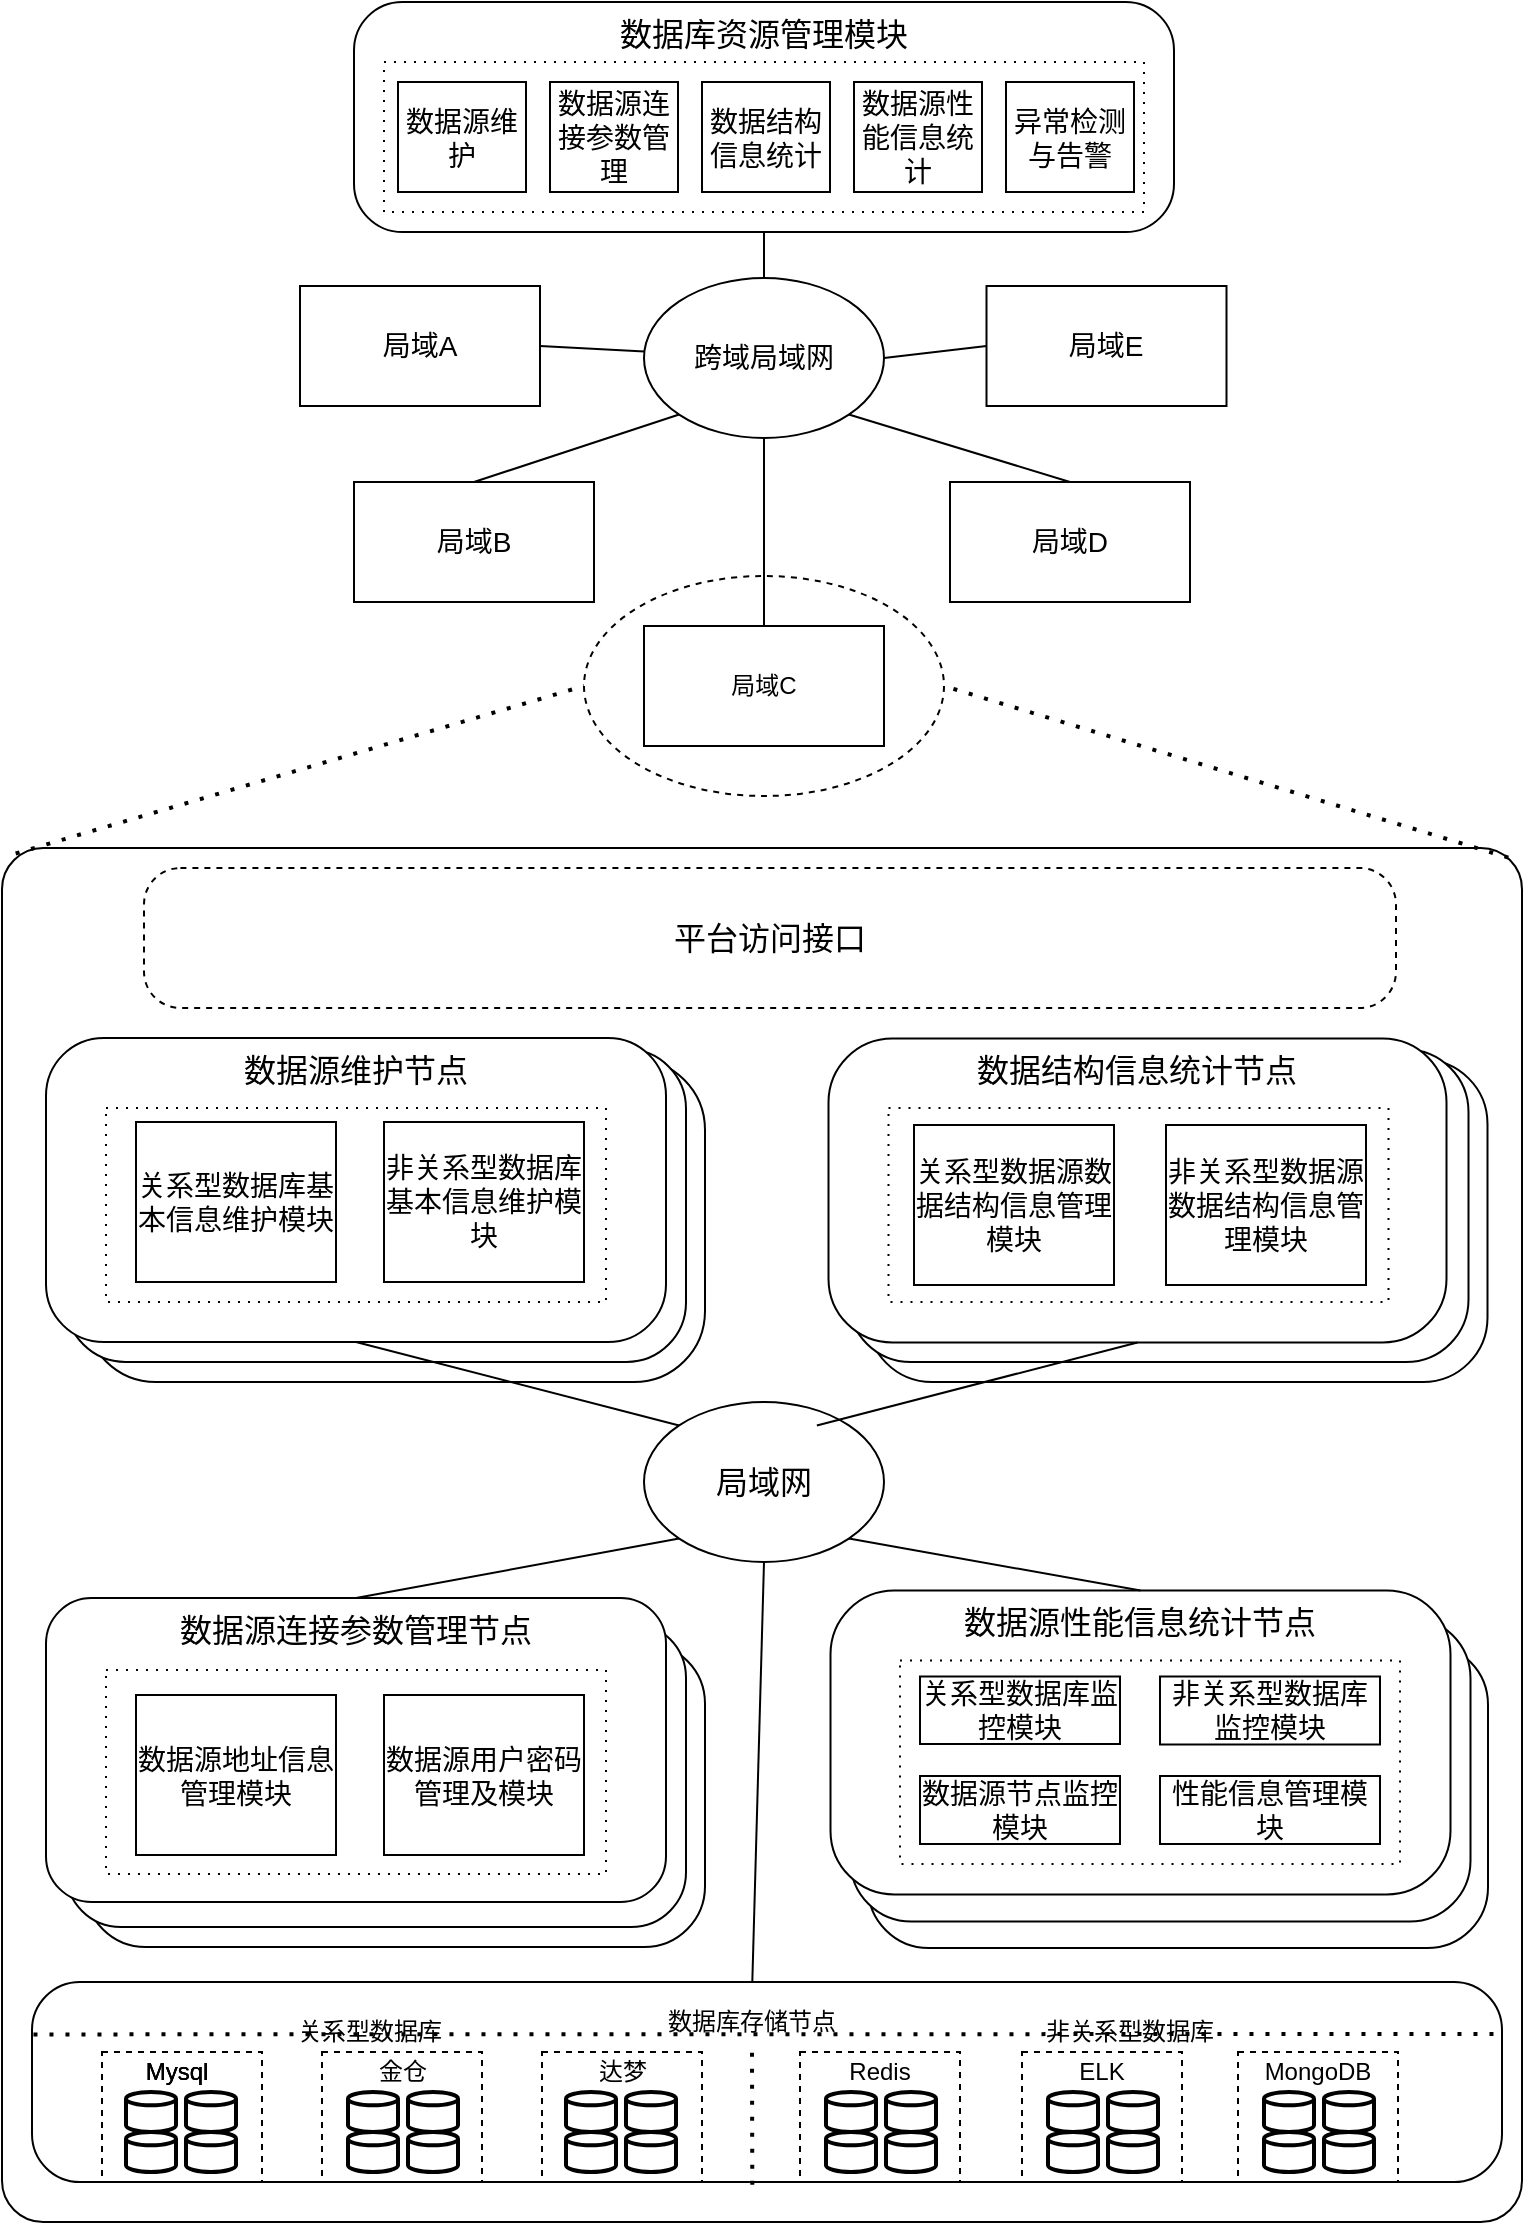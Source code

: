 <mxfile version="20.0.1" type="github">
  <diagram id="MedYQDeV-F79YKgBFQhL" name="第 1 页">
    <mxGraphModel dx="1673" dy="925" grid="1" gridSize="10" guides="1" tooltips="1" connect="1" arrows="1" fold="1" page="1" pageScale="1" pageWidth="827" pageHeight="1169" math="0" shadow="0">
      <root>
        <mxCell id="0" />
        <mxCell id="1" parent="0" />
        <mxCell id="veypy6vy9oeoimsPlL16-6" value="" style="group" vertex="1" connectable="0" parent="1">
          <mxGeometry x="33" y="20" width="760" height="1110" as="geometry" />
        </mxCell>
        <mxCell id="vhrxewNEwcAQ_lFFi1NT-26" value="" style="rounded=1;whiteSpace=wrap;html=1;fillColor=none;arcSize=3;" parent="veypy6vy9oeoimsPlL16-6" vertex="1">
          <mxGeometry y="423" width="760" height="687" as="geometry" />
        </mxCell>
        <mxCell id="vhrxewNEwcAQ_lFFi1NT-25" value="" style="ellipse;whiteSpace=wrap;html=1;dashed=1;fillColor=none;" parent="veypy6vy9oeoimsPlL16-6" vertex="1">
          <mxGeometry x="291" y="287" width="180" height="110" as="geometry" />
        </mxCell>
        <mxCell id="YRZzIZ5zAxfRdaV7xQCh-4" value="" style="rounded=1;whiteSpace=wrap;html=1;arcSize=22;" parent="veypy6vy9oeoimsPlL16-6" vertex="1">
          <mxGeometry x="41.5" y="528.5" width="310" height="161.5" as="geometry" />
        </mxCell>
        <mxCell id="YRZzIZ5zAxfRdaV7xQCh-3" value="" style="rounded=1;whiteSpace=wrap;html=1;arcSize=19;" parent="veypy6vy9oeoimsPlL16-6" vertex="1">
          <mxGeometry x="32" y="523.5" width="310" height="156.5" as="geometry" />
        </mxCell>
        <mxCell id="vhrxewNEwcAQ_lFFi1NT-3" value="&lt;span style=&quot;font-size: 16px;&quot;&gt;数据库资源管理模块&lt;/span&gt;" style="rounded=1;whiteSpace=wrap;html=1;arcSize=21;verticalAlign=top;fontSize=16;" parent="veypy6vy9oeoimsPlL16-6" vertex="1">
          <mxGeometry x="176" width="410" height="115" as="geometry" />
        </mxCell>
        <mxCell id="vhrxewNEwcAQ_lFFi1NT-12" value="跨域局域网" style="ellipse;whiteSpace=wrap;html=1;fontSize=14;" parent="veypy6vy9oeoimsPlL16-6" vertex="1">
          <mxGeometry x="321" y="138" width="120" height="80" as="geometry" />
        </mxCell>
        <mxCell id="vhrxewNEwcAQ_lFFi1NT-13" value="" style="endArrow=none;html=1;rounded=0;entryX=0.5;entryY=1;entryDx=0;entryDy=0;exitX=0.5;exitY=0;exitDx=0;exitDy=0;" parent="veypy6vy9oeoimsPlL16-6" source="vhrxewNEwcAQ_lFFi1NT-12" edge="1" target="vhrxewNEwcAQ_lFFi1NT-3">
          <mxGeometry width="50" height="50" relative="1" as="geometry">
            <mxPoint x="346" y="138" as="sourcePoint" />
            <mxPoint x="353" y="99.289" as="targetPoint" />
          </mxGeometry>
        </mxCell>
        <mxCell id="vhrxewNEwcAQ_lFFi1NT-14" value="&lt;span style=&quot;font-size: 14px;&quot;&gt;局域E&lt;/span&gt;" style="rounded=0;whiteSpace=wrap;html=1;fontSize=14;" parent="veypy6vy9oeoimsPlL16-6" vertex="1">
          <mxGeometry x="492.25" y="142" width="120" height="60" as="geometry" />
        </mxCell>
        <mxCell id="vhrxewNEwcAQ_lFFi1NT-15" value="局域A" style="rounded=0;whiteSpace=wrap;html=1;fontSize=14;" parent="veypy6vy9oeoimsPlL16-6" vertex="1">
          <mxGeometry x="149" y="142" width="120" height="60" as="geometry" />
        </mxCell>
        <mxCell id="vhrxewNEwcAQ_lFFi1NT-16" value="&lt;span style=&quot;font-size: 14px;&quot;&gt;局域B&lt;/span&gt;" style="rounded=0;whiteSpace=wrap;html=1;fontSize=14;" parent="veypy6vy9oeoimsPlL16-6" vertex="1">
          <mxGeometry x="176" y="240" width="120" height="60" as="geometry" />
        </mxCell>
        <mxCell id="vhrxewNEwcAQ_lFFi1NT-17" value="&lt;span style=&quot;font-size: 14px;&quot;&gt;局域D&lt;/span&gt;" style="rounded=0;whiteSpace=wrap;html=1;fontSize=14;" parent="veypy6vy9oeoimsPlL16-6" vertex="1">
          <mxGeometry x="474" y="240" width="120" height="60" as="geometry" />
        </mxCell>
        <mxCell id="vhrxewNEwcAQ_lFFi1NT-18" value="&lt;span style=&quot;&quot;&gt;局域C&lt;/span&gt;" style="rounded=0;whiteSpace=wrap;html=1;" parent="veypy6vy9oeoimsPlL16-6" vertex="1">
          <mxGeometry x="321" y="312" width="120" height="60" as="geometry" />
        </mxCell>
        <mxCell id="vhrxewNEwcAQ_lFFi1NT-19" value="" style="endArrow=none;html=1;rounded=0;entryX=1;entryY=0.5;entryDx=0;entryDy=0;" parent="veypy6vy9oeoimsPlL16-6" source="vhrxewNEwcAQ_lFFi1NT-12" target="vhrxewNEwcAQ_lFFi1NT-15" edge="1">
          <mxGeometry width="50" height="50" relative="1" as="geometry">
            <mxPoint x="250.289" y="260" as="sourcePoint" />
            <mxPoint x="250.289" y="210" as="targetPoint" />
          </mxGeometry>
        </mxCell>
        <mxCell id="vhrxewNEwcAQ_lFFi1NT-20" value="" style="endArrow=none;html=1;rounded=0;exitX=0.5;exitY=0;exitDx=0;exitDy=0;entryX=0;entryY=1;entryDx=0;entryDy=0;" parent="veypy6vy9oeoimsPlL16-6" source="vhrxewNEwcAQ_lFFi1NT-16" target="vhrxewNEwcAQ_lFFi1NT-12" edge="1">
          <mxGeometry width="50" height="50" relative="1" as="geometry">
            <mxPoint x="377" y="320" as="sourcePoint" />
            <mxPoint x="427" y="270" as="targetPoint" />
          </mxGeometry>
        </mxCell>
        <mxCell id="vhrxewNEwcAQ_lFFi1NT-22" value="" style="endArrow=none;html=1;rounded=0;exitX=0.5;exitY=0;exitDx=0;exitDy=0;entryX=0.5;entryY=1;entryDx=0;entryDy=0;" parent="veypy6vy9oeoimsPlL16-6" source="vhrxewNEwcAQ_lFFi1NT-18" target="vhrxewNEwcAQ_lFFi1NT-12" edge="1">
          <mxGeometry width="50" height="50" relative="1" as="geometry">
            <mxPoint x="197" y="310" as="sourcePoint" />
            <mxPoint x="348.574" y="248.284" as="targetPoint" />
          </mxGeometry>
        </mxCell>
        <mxCell id="vhrxewNEwcAQ_lFFi1NT-23" value="" style="endArrow=none;html=1;rounded=0;exitX=0.5;exitY=0;exitDx=0;exitDy=0;entryX=1;entryY=1;entryDx=0;entryDy=0;" parent="veypy6vy9oeoimsPlL16-6" source="vhrxewNEwcAQ_lFFi1NT-17" target="vhrxewNEwcAQ_lFFi1NT-12" edge="1">
          <mxGeometry width="50" height="50" relative="1" as="geometry">
            <mxPoint x="207" y="320" as="sourcePoint" />
            <mxPoint x="358.574" y="258.284" as="targetPoint" />
          </mxGeometry>
        </mxCell>
        <mxCell id="vhrxewNEwcAQ_lFFi1NT-24" value="" style="endArrow=none;html=1;rounded=0;exitX=0;exitY=0.5;exitDx=0;exitDy=0;entryX=1;entryY=0.5;entryDx=0;entryDy=0;" parent="veypy6vy9oeoimsPlL16-6" source="vhrxewNEwcAQ_lFFi1NT-14" target="vhrxewNEwcAQ_lFFi1NT-12" edge="1">
          <mxGeometry width="50" height="50" relative="1" as="geometry">
            <mxPoint x="217" y="330" as="sourcePoint" />
            <mxPoint x="368.574" y="268.284" as="targetPoint" />
          </mxGeometry>
        </mxCell>
        <mxCell id="vhrxewNEwcAQ_lFFi1NT-27" value="" style="endArrow=none;dashed=1;html=1;dashPattern=1 3;strokeWidth=2;rounded=0;entryX=0;entryY=0.5;entryDx=0;entryDy=0;exitX=0.009;exitY=0.004;exitDx=0;exitDy=0;exitPerimeter=0;" parent="veypy6vy9oeoimsPlL16-6" source="vhrxewNEwcAQ_lFFi1NT-26" target="vhrxewNEwcAQ_lFFi1NT-25" edge="1">
          <mxGeometry width="50" height="50" relative="1" as="geometry">
            <mxPoint x="77" y="580" as="sourcePoint" />
            <mxPoint x="127" y="530" as="targetPoint" />
          </mxGeometry>
        </mxCell>
        <mxCell id="vhrxewNEwcAQ_lFFi1NT-28" value="" style="endArrow=none;dashed=1;html=1;dashPattern=1 3;strokeWidth=2;rounded=0;entryX=1;entryY=0.5;entryDx=0;entryDy=0;exitX=0.991;exitY=0.007;exitDx=0;exitDy=0;exitPerimeter=0;" parent="veypy6vy9oeoimsPlL16-6" source="vhrxewNEwcAQ_lFFi1NT-26" target="vhrxewNEwcAQ_lFFi1NT-25" edge="1">
          <mxGeometry width="50" height="50" relative="1" as="geometry">
            <mxPoint x="87" y="590.0" as="sourcePoint" />
            <mxPoint x="300.46" y="420.34" as="targetPoint" />
          </mxGeometry>
        </mxCell>
        <mxCell id="vhrxewNEwcAQ_lFFi1NT-31" value="数据源维护节点" style="rounded=1;whiteSpace=wrap;html=1;arcSize=19;verticalAlign=top;fontSize=16;" parent="veypy6vy9oeoimsPlL16-6" vertex="1">
          <mxGeometry x="22" y="518" width="310" height="152" as="geometry" />
        </mxCell>
        <mxCell id="vhrxewNEwcAQ_lFFi1NT-32" value="" style="rounded=0;whiteSpace=wrap;html=1;dashed=1;dashPattern=1 4;" parent="veypy6vy9oeoimsPlL16-6" vertex="1">
          <mxGeometry x="52" y="553" width="250" height="97" as="geometry" />
        </mxCell>
        <mxCell id="vhrxewNEwcAQ_lFFi1NT-55" value="数据库资源管理平台" style="text;html=1;strokeColor=none;fillColor=none;align=center;verticalAlign=middle;whiteSpace=wrap;rounded=0;dashed=1;dashPattern=1 4;" parent="veypy6vy9oeoimsPlL16-6" vertex="1">
          <mxGeometry x="471" y="509.5" width="170" height="30" as="geometry" />
        </mxCell>
        <mxCell id="vhrxewNEwcAQ_lFFi1NT-73" value="局域网" style="ellipse;whiteSpace=wrap;html=1;fontSize=16;" parent="veypy6vy9oeoimsPlL16-6" vertex="1">
          <mxGeometry x="321" y="700" width="120" height="80" as="geometry" />
        </mxCell>
        <mxCell id="vhrxewNEwcAQ_lFFi1NT-86" value="" style="endArrow=none;html=1;rounded=0;entryX=0.5;entryY=1;entryDx=0;entryDy=0;exitX=0;exitY=0;exitDx=0;exitDy=0;" parent="veypy6vy9oeoimsPlL16-6" source="vhrxewNEwcAQ_lFFi1NT-73" target="vhrxewNEwcAQ_lFFi1NT-31" edge="1">
          <mxGeometry width="50" height="50" relative="1" as="geometry">
            <mxPoint x="247" y="803" as="sourcePoint" />
            <mxPoint x="297" y="753" as="targetPoint" />
          </mxGeometry>
        </mxCell>
        <mxCell id="vhrxewNEwcAQ_lFFi1NT-91" value="" style="rounded=1;whiteSpace=wrap;html=1;arcSize=24;" parent="veypy6vy9oeoimsPlL16-6" vertex="1">
          <mxGeometry x="15" y="990" width="735" height="100" as="geometry" />
        </mxCell>
        <mxCell id="vhrxewNEwcAQ_lFFi1NT-92" value="数据库存储节点" style="text;html=1;strokeColor=none;fillColor=none;align=center;verticalAlign=middle;whiteSpace=wrap;rounded=0;dashed=1;dashPattern=1 4;" parent="veypy6vy9oeoimsPlL16-6" vertex="1">
          <mxGeometry x="290" y="995" width="170" height="30" as="geometry" />
        </mxCell>
        <mxCell id="vhrxewNEwcAQ_lFFi1NT-93" value="" style="endArrow=none;html=1;rounded=0;entryX=0.5;entryY=1;entryDx=0;entryDy=0;exitX=0.49;exitY=0.002;exitDx=0;exitDy=0;exitPerimeter=0;" parent="veypy6vy9oeoimsPlL16-6" source="vhrxewNEwcAQ_lFFi1NT-91" target="vhrxewNEwcAQ_lFFi1NT-73" edge="1">
          <mxGeometry width="50" height="50" relative="1" as="geometry">
            <mxPoint x="187.0" y="865" as="sourcePoint" />
            <mxPoint x="348.574" y="816.284" as="targetPoint" />
          </mxGeometry>
        </mxCell>
        <mxCell id="vhrxewNEwcAQ_lFFi1NT-94" value="" style="endArrow=none;dashed=1;html=1;dashPattern=1 3;strokeWidth=2;rounded=0;entryX=0.5;entryY=1;entryDx=0;entryDy=0;exitX=0.49;exitY=1.014;exitDx=0;exitDy=0;exitPerimeter=0;" parent="veypy6vy9oeoimsPlL16-6" source="vhrxewNEwcAQ_lFFi1NT-91" target="vhrxewNEwcAQ_lFFi1NT-92" edge="1">
          <mxGeometry width="50" height="50" relative="1" as="geometry">
            <mxPoint x="350" y="1085" as="sourcePoint" />
            <mxPoint x="400" y="1035" as="targetPoint" />
          </mxGeometry>
        </mxCell>
        <mxCell id="vhrxewNEwcAQ_lFFi1NT-95" value="" style="endArrow=none;dashed=1;html=1;dashPattern=1 3;strokeWidth=2;rounded=0;entryX=1;entryY=0.5;entryDx=0;entryDy=0;exitX=0.001;exitY=0.352;exitDx=0;exitDy=0;exitPerimeter=0;" parent="veypy6vy9oeoimsPlL16-6" edge="1">
          <mxGeometry width="50" height="50" relative="1" as="geometry">
            <mxPoint x="15.735" y="1016.2" as="sourcePoint" />
            <mxPoint x="750" y="1016" as="targetPoint" />
          </mxGeometry>
        </mxCell>
        <mxCell id="vhrxewNEwcAQ_lFFi1NT-96" value="关系型数据库" style="text;html=1;strokeColor=none;fillColor=none;align=center;verticalAlign=middle;whiteSpace=wrap;rounded=0;dashed=1;dashPattern=1 4;" parent="veypy6vy9oeoimsPlL16-6" vertex="1">
          <mxGeometry x="99" y="1000" width="170" height="30" as="geometry" />
        </mxCell>
        <mxCell id="vhrxewNEwcAQ_lFFi1NT-97" value="非关系型数据库" style="text;html=1;strokeColor=none;fillColor=none;align=center;verticalAlign=middle;whiteSpace=wrap;rounded=0;dashed=1;dashPattern=1 4;" parent="veypy6vy9oeoimsPlL16-6" vertex="1">
          <mxGeometry x="479" y="1000" width="170" height="30" as="geometry" />
        </mxCell>
        <mxCell id="vhrxewNEwcAQ_lFFi1NT-102" value="" style="rounded=0;whiteSpace=wrap;html=1;fillColor=none;dashed=1;" parent="veypy6vy9oeoimsPlL16-6" vertex="1">
          <mxGeometry x="50" y="1025" width="80" height="65" as="geometry" />
        </mxCell>
        <mxCell id="vhrxewNEwcAQ_lFFi1NT-98" value="" style="strokeWidth=2;html=1;shape=mxgraph.flowchart.database;whiteSpace=wrap;fillColor=none;" parent="veypy6vy9oeoimsPlL16-6" vertex="1">
          <mxGeometry x="62" y="1045" width="25" height="20" as="geometry" />
        </mxCell>
        <mxCell id="vhrxewNEwcAQ_lFFi1NT-99" value="" style="strokeWidth=2;html=1;shape=mxgraph.flowchart.database;whiteSpace=wrap;fillColor=none;" parent="veypy6vy9oeoimsPlL16-6" vertex="1">
          <mxGeometry x="62" y="1065" width="25" height="20" as="geometry" />
        </mxCell>
        <mxCell id="vhrxewNEwcAQ_lFFi1NT-100" value="" style="strokeWidth=2;html=1;shape=mxgraph.flowchart.database;whiteSpace=wrap;fillColor=none;" parent="veypy6vy9oeoimsPlL16-6" vertex="1">
          <mxGeometry x="92" y="1045" width="25" height="20" as="geometry" />
        </mxCell>
        <mxCell id="vhrxewNEwcAQ_lFFi1NT-101" value="" style="strokeWidth=2;html=1;shape=mxgraph.flowchart.database;whiteSpace=wrap;fillColor=none;" parent="veypy6vy9oeoimsPlL16-6" vertex="1">
          <mxGeometry x="92" y="1065" width="25" height="20" as="geometry" />
        </mxCell>
        <mxCell id="vhrxewNEwcAQ_lFFi1NT-103" value="" style="rounded=0;whiteSpace=wrap;html=1;fillColor=none;dashed=1;" parent="veypy6vy9oeoimsPlL16-6" vertex="1">
          <mxGeometry x="160" y="1025" width="80" height="65" as="geometry" />
        </mxCell>
        <mxCell id="vhrxewNEwcAQ_lFFi1NT-104" value="" style="rounded=0;whiteSpace=wrap;html=1;fillColor=none;dashed=1;" parent="veypy6vy9oeoimsPlL16-6" vertex="1">
          <mxGeometry x="270" y="1025" width="80" height="65" as="geometry" />
        </mxCell>
        <mxCell id="vhrxewNEwcAQ_lFFi1NT-113" value="" style="strokeWidth=2;html=1;shape=mxgraph.flowchart.database;whiteSpace=wrap;fillColor=none;" parent="veypy6vy9oeoimsPlL16-6" vertex="1">
          <mxGeometry x="173" y="1045" width="25" height="20" as="geometry" />
        </mxCell>
        <mxCell id="vhrxewNEwcAQ_lFFi1NT-114" value="" style="strokeWidth=2;html=1;shape=mxgraph.flowchart.database;whiteSpace=wrap;fillColor=none;" parent="veypy6vy9oeoimsPlL16-6" vertex="1">
          <mxGeometry x="173" y="1065" width="25" height="20" as="geometry" />
        </mxCell>
        <mxCell id="vhrxewNEwcAQ_lFFi1NT-115" value="" style="strokeWidth=2;html=1;shape=mxgraph.flowchart.database;whiteSpace=wrap;fillColor=none;" parent="veypy6vy9oeoimsPlL16-6" vertex="1">
          <mxGeometry x="203" y="1045" width="25" height="20" as="geometry" />
        </mxCell>
        <mxCell id="vhrxewNEwcAQ_lFFi1NT-116" value="" style="strokeWidth=2;html=1;shape=mxgraph.flowchart.database;whiteSpace=wrap;fillColor=none;" parent="veypy6vy9oeoimsPlL16-6" vertex="1">
          <mxGeometry x="203" y="1065" width="25" height="20" as="geometry" />
        </mxCell>
        <mxCell id="vhrxewNEwcAQ_lFFi1NT-117" value="" style="strokeWidth=2;html=1;shape=mxgraph.flowchart.database;whiteSpace=wrap;fillColor=none;" parent="veypy6vy9oeoimsPlL16-6" vertex="1">
          <mxGeometry x="282" y="1045" width="25" height="20" as="geometry" />
        </mxCell>
        <mxCell id="vhrxewNEwcAQ_lFFi1NT-118" value="" style="strokeWidth=2;html=1;shape=mxgraph.flowchart.database;whiteSpace=wrap;fillColor=none;" parent="veypy6vy9oeoimsPlL16-6" vertex="1">
          <mxGeometry x="282" y="1065" width="25" height="20" as="geometry" />
        </mxCell>
        <mxCell id="vhrxewNEwcAQ_lFFi1NT-119" value="" style="strokeWidth=2;html=1;shape=mxgraph.flowchart.database;whiteSpace=wrap;fillColor=none;" parent="veypy6vy9oeoimsPlL16-6" vertex="1">
          <mxGeometry x="312" y="1045" width="25" height="20" as="geometry" />
        </mxCell>
        <mxCell id="vhrxewNEwcAQ_lFFi1NT-120" value="" style="strokeWidth=2;html=1;shape=mxgraph.flowchart.database;whiteSpace=wrap;fillColor=none;" parent="veypy6vy9oeoimsPlL16-6" vertex="1">
          <mxGeometry x="312" y="1065" width="25" height="20" as="geometry" />
        </mxCell>
        <mxCell id="vhrxewNEwcAQ_lFFi1NT-124" value="Mysql" style="text;html=1;strokeColor=none;fillColor=none;align=center;verticalAlign=middle;whiteSpace=wrap;rounded=0;dashed=1;dashPattern=1 4;" parent="veypy6vy9oeoimsPlL16-6" vertex="1">
          <mxGeometry x="60" y="1025" width="55" height="20" as="geometry" />
        </mxCell>
        <mxCell id="vhrxewNEwcAQ_lFFi1NT-125" value="金仓" style="text;html=1;strokeColor=none;fillColor=none;align=center;verticalAlign=middle;whiteSpace=wrap;rounded=0;dashed=1;dashPattern=1 4;" parent="veypy6vy9oeoimsPlL16-6" vertex="1">
          <mxGeometry x="173" y="1025" width="55" height="20" as="geometry" />
        </mxCell>
        <mxCell id="vhrxewNEwcAQ_lFFi1NT-126" value="达梦" style="text;html=1;strokeColor=none;fillColor=none;align=center;verticalAlign=middle;whiteSpace=wrap;rounded=0;dashed=1;dashPattern=1 4;" parent="veypy6vy9oeoimsPlL16-6" vertex="1">
          <mxGeometry x="282.5" y="1025" width="55" height="20" as="geometry" />
        </mxCell>
        <mxCell id="vhrxewNEwcAQ_lFFi1NT-128" value="" style="rounded=0;whiteSpace=wrap;html=1;fillColor=none;dashed=1;" parent="veypy6vy9oeoimsPlL16-6" vertex="1">
          <mxGeometry x="50" y="1025" width="80" height="65" as="geometry" />
        </mxCell>
        <mxCell id="vhrxewNEwcAQ_lFFi1NT-131" value="Mysql" style="text;html=1;strokeColor=none;fillColor=none;align=center;verticalAlign=middle;whiteSpace=wrap;rounded=0;dashed=1;dashPattern=1 4;" parent="veypy6vy9oeoimsPlL16-6" vertex="1">
          <mxGeometry x="60" y="1025" width="55" height="20" as="geometry" />
        </mxCell>
        <mxCell id="vhrxewNEwcAQ_lFFi1NT-129" value="Mysql" style="text;html=1;strokeColor=none;fillColor=none;align=center;verticalAlign=middle;whiteSpace=wrap;rounded=0;dashed=1;dashPattern=1 4;" parent="veypy6vy9oeoimsPlL16-6" vertex="1">
          <mxGeometry x="60" y="1025" width="55" height="20" as="geometry" />
        </mxCell>
        <mxCell id="vhrxewNEwcAQ_lFFi1NT-171" value="" style="rounded=0;whiteSpace=wrap;html=1;fillColor=none;dashed=1;" parent="veypy6vy9oeoimsPlL16-6" vertex="1">
          <mxGeometry x="270" y="1025" width="80" height="65" as="geometry" />
        </mxCell>
        <mxCell id="vhrxewNEwcAQ_lFFi1NT-173" value="" style="rounded=0;whiteSpace=wrap;html=1;fillColor=none;dashed=1;" parent="veypy6vy9oeoimsPlL16-6" vertex="1">
          <mxGeometry x="399" y="1025" width="80" height="65" as="geometry" />
        </mxCell>
        <mxCell id="vhrxewNEwcAQ_lFFi1NT-174" value="" style="strokeWidth=2;html=1;shape=mxgraph.flowchart.database;whiteSpace=wrap;fillColor=none;" parent="veypy6vy9oeoimsPlL16-6" vertex="1">
          <mxGeometry x="412" y="1045" width="25" height="20" as="geometry" />
        </mxCell>
        <mxCell id="vhrxewNEwcAQ_lFFi1NT-175" value="" style="strokeWidth=2;html=1;shape=mxgraph.flowchart.database;whiteSpace=wrap;fillColor=none;" parent="veypy6vy9oeoimsPlL16-6" vertex="1">
          <mxGeometry x="412" y="1065" width="25" height="20" as="geometry" />
        </mxCell>
        <mxCell id="vhrxewNEwcAQ_lFFi1NT-176" value="" style="strokeWidth=2;html=1;shape=mxgraph.flowchart.database;whiteSpace=wrap;fillColor=none;" parent="veypy6vy9oeoimsPlL16-6" vertex="1">
          <mxGeometry x="442" y="1045" width="25" height="20" as="geometry" />
        </mxCell>
        <mxCell id="vhrxewNEwcAQ_lFFi1NT-177" value="" style="strokeWidth=2;html=1;shape=mxgraph.flowchart.database;whiteSpace=wrap;fillColor=none;" parent="veypy6vy9oeoimsPlL16-6" vertex="1">
          <mxGeometry x="442" y="1065" width="25" height="20" as="geometry" />
        </mxCell>
        <mxCell id="vhrxewNEwcAQ_lFFi1NT-178" value="" style="rounded=0;whiteSpace=wrap;html=1;fillColor=none;dashed=1;" parent="veypy6vy9oeoimsPlL16-6" vertex="1">
          <mxGeometry x="510" y="1025" width="80" height="65" as="geometry" />
        </mxCell>
        <mxCell id="vhrxewNEwcAQ_lFFi1NT-179" value="" style="strokeWidth=2;html=1;shape=mxgraph.flowchart.database;whiteSpace=wrap;fillColor=none;" parent="veypy6vy9oeoimsPlL16-6" vertex="1">
          <mxGeometry x="523" y="1045" width="25" height="20" as="geometry" />
        </mxCell>
        <mxCell id="vhrxewNEwcAQ_lFFi1NT-180" value="" style="strokeWidth=2;html=1;shape=mxgraph.flowchart.database;whiteSpace=wrap;fillColor=none;" parent="veypy6vy9oeoimsPlL16-6" vertex="1">
          <mxGeometry x="523" y="1065" width="25" height="20" as="geometry" />
        </mxCell>
        <mxCell id="vhrxewNEwcAQ_lFFi1NT-181" value="" style="strokeWidth=2;html=1;shape=mxgraph.flowchart.database;whiteSpace=wrap;fillColor=none;" parent="veypy6vy9oeoimsPlL16-6" vertex="1">
          <mxGeometry x="553" y="1045" width="25" height="20" as="geometry" />
        </mxCell>
        <mxCell id="vhrxewNEwcAQ_lFFi1NT-182" value="" style="strokeWidth=2;html=1;shape=mxgraph.flowchart.database;whiteSpace=wrap;fillColor=none;" parent="veypy6vy9oeoimsPlL16-6" vertex="1">
          <mxGeometry x="553" y="1065" width="25" height="20" as="geometry" />
        </mxCell>
        <mxCell id="vhrxewNEwcAQ_lFFi1NT-183" value="" style="rounded=0;whiteSpace=wrap;html=1;fillColor=none;dashed=1;" parent="veypy6vy9oeoimsPlL16-6" vertex="1">
          <mxGeometry x="618" y="1025" width="80" height="65" as="geometry" />
        </mxCell>
        <mxCell id="vhrxewNEwcAQ_lFFi1NT-184" value="" style="strokeWidth=2;html=1;shape=mxgraph.flowchart.database;whiteSpace=wrap;fillColor=none;" parent="veypy6vy9oeoimsPlL16-6" vertex="1">
          <mxGeometry x="631" y="1045" width="25" height="20" as="geometry" />
        </mxCell>
        <mxCell id="vhrxewNEwcAQ_lFFi1NT-185" value="" style="strokeWidth=2;html=1;shape=mxgraph.flowchart.database;whiteSpace=wrap;fillColor=none;" parent="veypy6vy9oeoimsPlL16-6" vertex="1">
          <mxGeometry x="631" y="1065" width="25" height="20" as="geometry" />
        </mxCell>
        <mxCell id="vhrxewNEwcAQ_lFFi1NT-186" value="" style="strokeWidth=2;html=1;shape=mxgraph.flowchart.database;whiteSpace=wrap;fillColor=none;" parent="veypy6vy9oeoimsPlL16-6" vertex="1">
          <mxGeometry x="661" y="1045" width="25" height="20" as="geometry" />
        </mxCell>
        <mxCell id="vhrxewNEwcAQ_lFFi1NT-187" value="" style="strokeWidth=2;html=1;shape=mxgraph.flowchart.database;whiteSpace=wrap;fillColor=none;" parent="veypy6vy9oeoimsPlL16-6" vertex="1">
          <mxGeometry x="661" y="1065" width="25" height="20" as="geometry" />
        </mxCell>
        <mxCell id="vhrxewNEwcAQ_lFFi1NT-188" value="Redis" style="text;html=1;strokeColor=none;fillColor=none;align=center;verticalAlign=middle;whiteSpace=wrap;rounded=0;dashed=1;dashPattern=1 4;" parent="veypy6vy9oeoimsPlL16-6" vertex="1">
          <mxGeometry x="394" y="1025" width="90" height="20" as="geometry" />
        </mxCell>
        <mxCell id="vhrxewNEwcAQ_lFFi1NT-189" value="ELK" style="text;html=1;strokeColor=none;fillColor=none;align=center;verticalAlign=middle;whiteSpace=wrap;rounded=0;dashed=1;dashPattern=1 4;" parent="veypy6vy9oeoimsPlL16-6" vertex="1">
          <mxGeometry x="505" y="1025" width="90" height="20" as="geometry" />
        </mxCell>
        <mxCell id="vhrxewNEwcAQ_lFFi1NT-190" value="MongoDB" style="text;html=1;strokeColor=none;fillColor=none;align=center;verticalAlign=middle;whiteSpace=wrap;rounded=0;dashed=1;dashPattern=1 4;" parent="veypy6vy9oeoimsPlL16-6" vertex="1">
          <mxGeometry x="613" y="1025" width="90" height="20" as="geometry" />
        </mxCell>
        <mxCell id="YRZzIZ5zAxfRdaV7xQCh-5" value="" style="rounded=1;whiteSpace=wrap;html=1;arcSize=20;" parent="veypy6vy9oeoimsPlL16-6" vertex="1">
          <mxGeometry x="432.75" y="528.75" width="310" height="161.25" as="geometry" />
        </mxCell>
        <mxCell id="YRZzIZ5zAxfRdaV7xQCh-6" value="" style="rounded=1;whiteSpace=wrap;html=1;arcSize=20;" parent="veypy6vy9oeoimsPlL16-6" vertex="1">
          <mxGeometry x="423.25" y="523.75" width="310" height="156.25" as="geometry" />
        </mxCell>
        <mxCell id="YRZzIZ5zAxfRdaV7xQCh-7" value="数据结构信息统计节点" style="rounded=1;whiteSpace=wrap;html=1;arcSize=21;verticalAlign=top;fontSize=16;" parent="veypy6vy9oeoimsPlL16-6" vertex="1">
          <mxGeometry x="413.25" y="518.25" width="309" height="152" as="geometry" />
        </mxCell>
        <mxCell id="YRZzIZ5zAxfRdaV7xQCh-8" value="" style="rounded=0;whiteSpace=wrap;html=1;dashed=1;dashPattern=1 4;" parent="veypy6vy9oeoimsPlL16-6" vertex="1">
          <mxGeometry x="443.25" y="553" width="250" height="97" as="geometry" />
        </mxCell>
        <mxCell id="YRZzIZ5zAxfRdaV7xQCh-12" value="关系型数据源数据结构信息管理模块" style="rounded=0;whiteSpace=wrap;html=1;fontSize=14;" parent="veypy6vy9oeoimsPlL16-6" vertex="1">
          <mxGeometry x="456" y="561.5" width="100" height="80" as="geometry" />
        </mxCell>
        <mxCell id="YRZzIZ5zAxfRdaV7xQCh-13" value="非关系型数据源数据结构信息管理模块" style="rounded=0;whiteSpace=wrap;html=1;fontSize=14;" parent="veypy6vy9oeoimsPlL16-6" vertex="1">
          <mxGeometry x="582" y="561.5" width="100" height="80" as="geometry" />
        </mxCell>
        <mxCell id="YRZzIZ5zAxfRdaV7xQCh-15" value="" style="rounded=1;whiteSpace=wrap;html=1;arcSize=20;" parent="veypy6vy9oeoimsPlL16-6" vertex="1">
          <mxGeometry x="41.5" y="820.5" width="310" height="152" as="geometry" />
        </mxCell>
        <mxCell id="YRZzIZ5zAxfRdaV7xQCh-16" value="" style="rounded=1;whiteSpace=wrap;html=1;arcSize=18;" parent="veypy6vy9oeoimsPlL16-6" vertex="1">
          <mxGeometry x="32" y="810.5" width="310" height="152" as="geometry" />
        </mxCell>
        <mxCell id="YRZzIZ5zAxfRdaV7xQCh-17" value="数据源连接参数管理节点" style="rounded=1;whiteSpace=wrap;html=1;arcSize=15;verticalAlign=top;fontSize=16;" parent="veypy6vy9oeoimsPlL16-6" vertex="1">
          <mxGeometry x="22" y="798" width="310" height="152" as="geometry" />
        </mxCell>
        <mxCell id="YRZzIZ5zAxfRdaV7xQCh-18" value="" style="rounded=0;whiteSpace=wrap;html=1;dashed=1;dashPattern=1 4;" parent="veypy6vy9oeoimsPlL16-6" vertex="1">
          <mxGeometry x="52" y="834" width="250" height="102" as="geometry" />
        </mxCell>
        <mxCell id="YRZzIZ5zAxfRdaV7xQCh-24" value="数据源地址信息管理模块" style="rounded=0;whiteSpace=wrap;html=1;fontSize=14;" parent="veypy6vy9oeoimsPlL16-6" vertex="1">
          <mxGeometry x="67" y="846.5" width="100" height="80" as="geometry" />
        </mxCell>
        <mxCell id="YRZzIZ5zAxfRdaV7xQCh-25" value="" style="rounded=1;whiteSpace=wrap;html=1;arcSize=20;" parent="veypy6vy9oeoimsPlL16-6" vertex="1">
          <mxGeometry x="433" y="821" width="310" height="152" as="geometry" />
        </mxCell>
        <mxCell id="YRZzIZ5zAxfRdaV7xQCh-26" value="" style="rounded=1;whiteSpace=wrap;html=1;arcSize=20;" parent="veypy6vy9oeoimsPlL16-6" vertex="1">
          <mxGeometry x="424.25" y="807.75" width="310" height="152" as="geometry" />
        </mxCell>
        <mxCell id="YRZzIZ5zAxfRdaV7xQCh-27" value="数据源性能信息统计节点" style="rounded=1;whiteSpace=wrap;html=1;arcSize=21;verticalAlign=top;fontSize=16;" parent="veypy6vy9oeoimsPlL16-6" vertex="1">
          <mxGeometry x="414.25" y="794.25" width="310" height="152" as="geometry" />
        </mxCell>
        <mxCell id="YRZzIZ5zAxfRdaV7xQCh-28" value="" style="rounded=0;whiteSpace=wrap;html=1;dashed=1;dashPattern=1 4;" parent="veypy6vy9oeoimsPlL16-6" vertex="1">
          <mxGeometry x="449" y="829.25" width="250" height="101.75" as="geometry" />
        </mxCell>
        <mxCell id="YRZzIZ5zAxfRdaV7xQCh-34" value="非关系型数据库监控模块" style="rounded=0;whiteSpace=wrap;html=1;fontSize=14;" parent="veypy6vy9oeoimsPlL16-6" vertex="1">
          <mxGeometry x="579" y="837.25" width="110" height="34" as="geometry" />
        </mxCell>
        <mxCell id="YRZzIZ5zAxfRdaV7xQCh-35" value="数据源用户密码管理及模块" style="rounded=0;whiteSpace=wrap;html=1;fontSize=14;" parent="veypy6vy9oeoimsPlL16-6" vertex="1">
          <mxGeometry x="191" y="846.5" width="100" height="80" as="geometry" />
        </mxCell>
        <mxCell id="YRZzIZ5zAxfRdaV7xQCh-36" value="关系型数据库监控模块" style="rounded=0;whiteSpace=wrap;html=1;fontSize=14;" parent="veypy6vy9oeoimsPlL16-6" vertex="1">
          <mxGeometry x="459" y="837.25" width="100" height="33.75" as="geometry" />
        </mxCell>
        <mxCell id="YRZzIZ5zAxfRdaV7xQCh-37" value="数据源节点监控模块" style="rounded=0;whiteSpace=wrap;html=1;fontSize=14;" parent="veypy6vy9oeoimsPlL16-6" vertex="1">
          <mxGeometry x="459" y="887" width="100" height="34" as="geometry" />
        </mxCell>
        <mxCell id="YRZzIZ5zAxfRdaV7xQCh-38" value="性能信息管理模块" style="rounded=0;whiteSpace=wrap;html=1;fontSize=14;" parent="veypy6vy9oeoimsPlL16-6" vertex="1">
          <mxGeometry x="579" y="887" width="110" height="34" as="geometry" />
        </mxCell>
        <mxCell id="YRZzIZ5zAxfRdaV7xQCh-39" value="" style="endArrow=none;html=1;rounded=0;entryX=0.5;entryY=1;entryDx=0;entryDy=0;exitX=1;exitY=0;exitDx=0;exitDy=0;" parent="veypy6vy9oeoimsPlL16-6" target="YRZzIZ5zAxfRdaV7xQCh-7" edge="1">
          <mxGeometry width="50" height="50" relative="1" as="geometry">
            <mxPoint x="407.426" y="711.716" as="sourcePoint" />
            <mxPoint x="221" y="763" as="targetPoint" />
          </mxGeometry>
        </mxCell>
        <mxCell id="YRZzIZ5zAxfRdaV7xQCh-40" value="" style="endArrow=none;html=1;rounded=0;entryX=0;entryY=1;entryDx=0;entryDy=0;exitX=0.5;exitY=0;exitDx=0;exitDy=0;" parent="veypy6vy9oeoimsPlL16-6" source="YRZzIZ5zAxfRdaV7xQCh-17" target="vhrxewNEwcAQ_lFFi1NT-73" edge="1">
          <mxGeometry width="50" height="50" relative="1" as="geometry">
            <mxPoint x="177" y="843" as="sourcePoint" />
            <mxPoint x="267" y="783" as="targetPoint" />
          </mxGeometry>
        </mxCell>
        <mxCell id="YRZzIZ5zAxfRdaV7xQCh-41" value="" style="endArrow=none;html=1;rounded=0;entryX=0.5;entryY=0;entryDx=0;entryDy=0;exitX=1;exitY=1;exitDx=0;exitDy=0;" parent="veypy6vy9oeoimsPlL16-6" source="vhrxewNEwcAQ_lFFi1NT-73" target="YRZzIZ5zAxfRdaV7xQCh-27" edge="1">
          <mxGeometry width="50" height="50" relative="1" as="geometry">
            <mxPoint x="517" y="813" as="sourcePoint" />
            <mxPoint x="577.25" y="843.25" as="targetPoint" />
          </mxGeometry>
        </mxCell>
        <mxCell id="HeJ0FcstIRiFT0lCWAyd-1" value="关系型数据库基本信息维护模块" style="rounded=0;whiteSpace=wrap;html=1;fontSize=14;" parent="veypy6vy9oeoimsPlL16-6" vertex="1">
          <mxGeometry x="67" y="560" width="100" height="80" as="geometry" />
        </mxCell>
        <mxCell id="HeJ0FcstIRiFT0lCWAyd-2" value="非关系型数据库基本信息维护模块" style="rounded=0;whiteSpace=wrap;html=1;fontSize=14;" parent="veypy6vy9oeoimsPlL16-6" vertex="1">
          <mxGeometry x="191" y="560" width="100" height="80" as="geometry" />
        </mxCell>
        <mxCell id="HeJ0FcstIRiFT0lCWAyd-3" value="平台访问接口" style="rounded=1;whiteSpace=wrap;html=1;arcSize=26;dashed=1;fontSize=16;" parent="veypy6vy9oeoimsPlL16-6" vertex="1">
          <mxGeometry x="71" y="433" width="626" height="70" as="geometry" />
        </mxCell>
        <mxCell id="veypy6vy9oeoimsPlL16-2" value="" style="group" vertex="1" connectable="0" parent="veypy6vy9oeoimsPlL16-6">
          <mxGeometry x="191" y="30" width="380" height="75" as="geometry" />
        </mxCell>
        <mxCell id="vhrxewNEwcAQ_lFFi1NT-4" value="" style="rounded=0;whiteSpace=wrap;html=1;dashed=1;dashPattern=1 4;" parent="veypy6vy9oeoimsPlL16-2" vertex="1">
          <mxGeometry width="380" height="75" as="geometry" />
        </mxCell>
        <mxCell id="vhrxewNEwcAQ_lFFi1NT-7" value="数据源维护" style="rounded=0;whiteSpace=wrap;html=1;fontSize=14;" parent="veypy6vy9oeoimsPlL16-2" vertex="1">
          <mxGeometry x="7" y="10" width="64" height="55" as="geometry" />
        </mxCell>
        <mxCell id="vhrxewNEwcAQ_lFFi1NT-8" value="数据源连接参数管理" style="rounded=0;whiteSpace=wrap;html=1;fontSize=14;" parent="veypy6vy9oeoimsPlL16-2" vertex="1">
          <mxGeometry x="83" y="10" width="64" height="55" as="geometry" />
        </mxCell>
        <mxCell id="vhrxewNEwcAQ_lFFi1NT-9" value="数据结构信息统计" style="rounded=0;whiteSpace=wrap;html=1;fontSize=14;" parent="veypy6vy9oeoimsPlL16-2" vertex="1">
          <mxGeometry x="159" y="10" width="64" height="55" as="geometry" />
        </mxCell>
        <mxCell id="vhrxewNEwcAQ_lFFi1NT-10" value="数据源性能信息统计" style="rounded=0;whiteSpace=wrap;html=1;fontSize=14;" parent="veypy6vy9oeoimsPlL16-2" vertex="1">
          <mxGeometry x="235" y="10" width="64" height="55" as="geometry" />
        </mxCell>
        <mxCell id="vhrxewNEwcAQ_lFFi1NT-11" value="异常检测与告警" style="rounded=0;whiteSpace=wrap;html=1;fontSize=14;" parent="veypy6vy9oeoimsPlL16-2" vertex="1">
          <mxGeometry x="311" y="10" width="64" height="55" as="geometry" />
        </mxCell>
      </root>
    </mxGraphModel>
  </diagram>
</mxfile>
